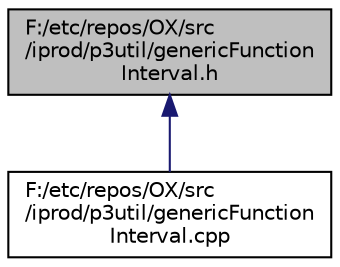 digraph "F:/etc/repos/OX/src/iprod/p3util/genericFunctionInterval.h"
{
  edge [fontname="Helvetica",fontsize="10",labelfontname="Helvetica",labelfontsize="10"];
  node [fontname="Helvetica",fontsize="10",shape=record];
  Node1 [label="F:/etc/repos/OX/src\l/iprod/p3util/genericFunction\lInterval.h",height=0.2,width=0.4,color="black", fillcolor="grey75", style="filled" fontcolor="black"];
  Node1 -> Node2 [dir="back",color="midnightblue",fontsize="10",style="solid",fontname="Helvetica"];
  Node2 [label="F:/etc/repos/OX/src\l/iprod/p3util/genericFunction\lInterval.cpp",height=0.2,width=0.4,color="black", fillcolor="white", style="filled",URL="$generic_function_interval_8cpp.html"];
}

